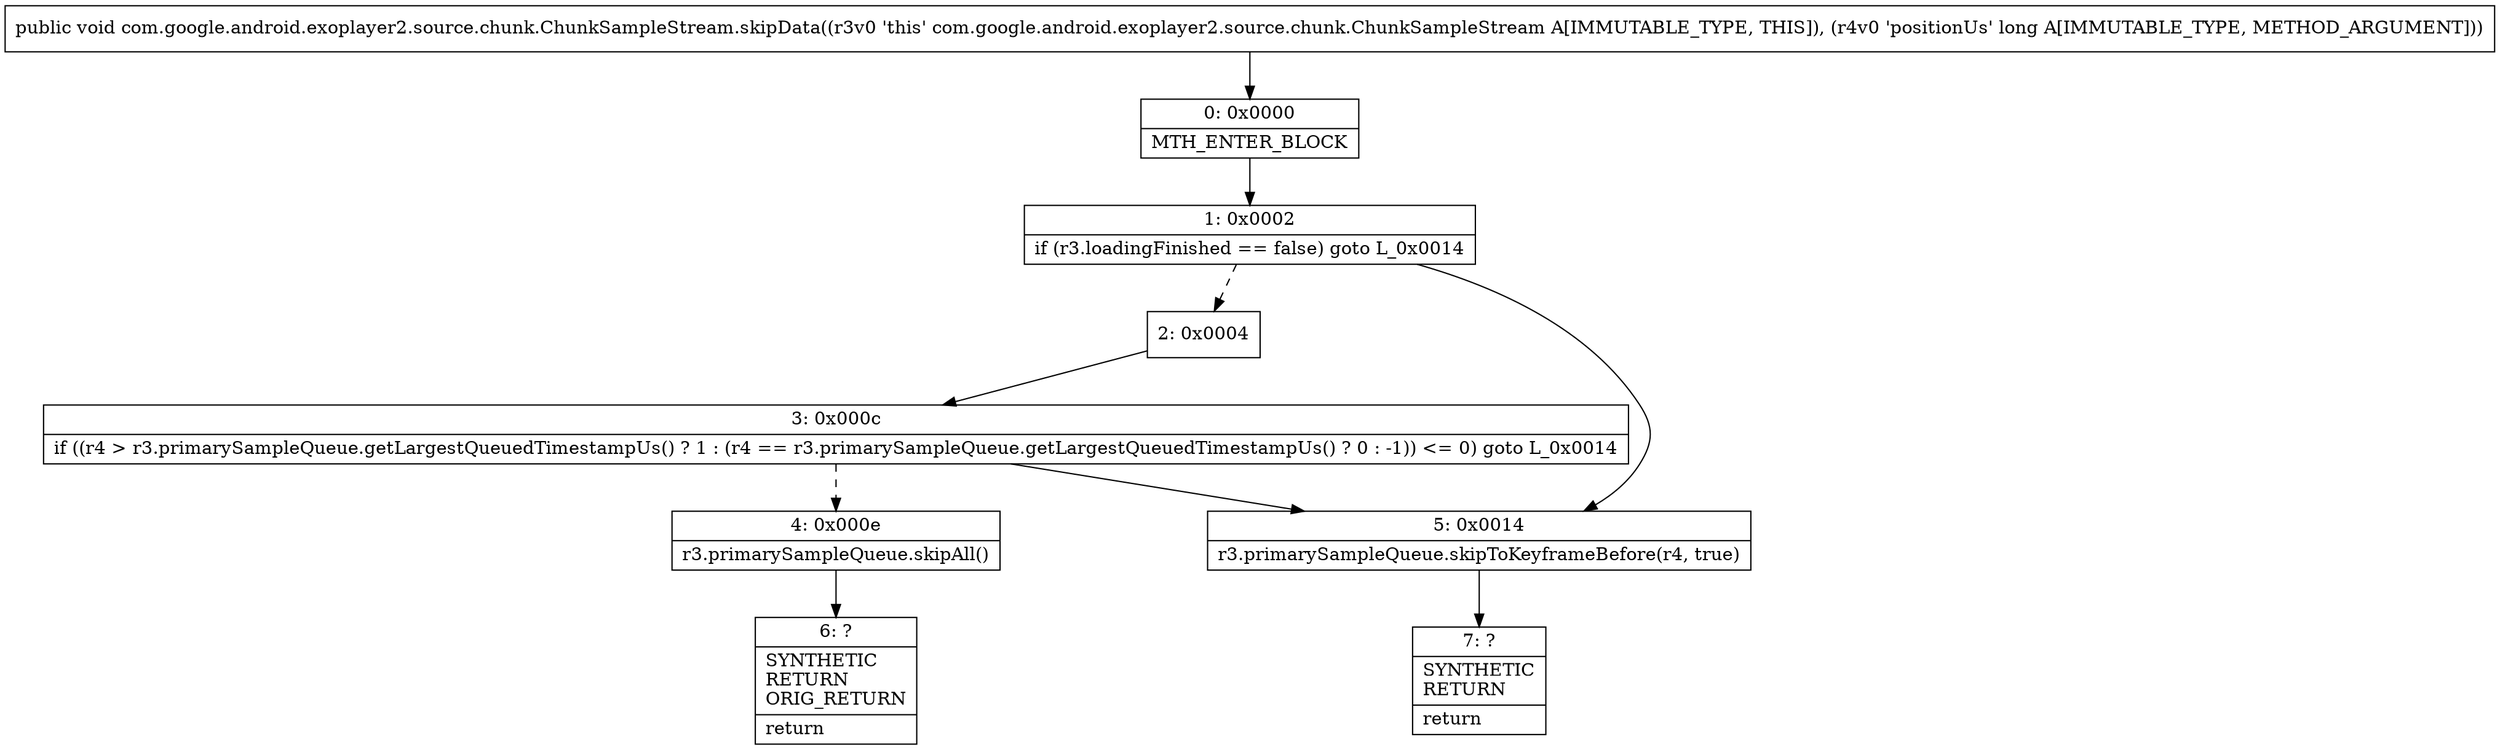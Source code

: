 digraph "CFG forcom.google.android.exoplayer2.source.chunk.ChunkSampleStream.skipData(J)V" {
Node_0 [shape=record,label="{0\:\ 0x0000|MTH_ENTER_BLOCK\l}"];
Node_1 [shape=record,label="{1\:\ 0x0002|if (r3.loadingFinished == false) goto L_0x0014\l}"];
Node_2 [shape=record,label="{2\:\ 0x0004}"];
Node_3 [shape=record,label="{3\:\ 0x000c|if ((r4 \> r3.primarySampleQueue.getLargestQueuedTimestampUs() ? 1 : (r4 == r3.primarySampleQueue.getLargestQueuedTimestampUs() ? 0 : \-1)) \<= 0) goto L_0x0014\l}"];
Node_4 [shape=record,label="{4\:\ 0x000e|r3.primarySampleQueue.skipAll()\l}"];
Node_5 [shape=record,label="{5\:\ 0x0014|r3.primarySampleQueue.skipToKeyframeBefore(r4, true)\l}"];
Node_6 [shape=record,label="{6\:\ ?|SYNTHETIC\lRETURN\lORIG_RETURN\l|return\l}"];
Node_7 [shape=record,label="{7\:\ ?|SYNTHETIC\lRETURN\l|return\l}"];
MethodNode[shape=record,label="{public void com.google.android.exoplayer2.source.chunk.ChunkSampleStream.skipData((r3v0 'this' com.google.android.exoplayer2.source.chunk.ChunkSampleStream A[IMMUTABLE_TYPE, THIS]), (r4v0 'positionUs' long A[IMMUTABLE_TYPE, METHOD_ARGUMENT])) }"];
MethodNode -> Node_0;
Node_0 -> Node_1;
Node_1 -> Node_2[style=dashed];
Node_1 -> Node_5;
Node_2 -> Node_3;
Node_3 -> Node_4[style=dashed];
Node_3 -> Node_5;
Node_4 -> Node_6;
Node_5 -> Node_7;
}

